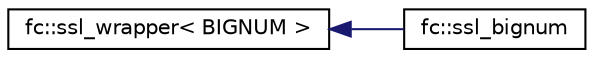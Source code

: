 digraph "Graphical Class Hierarchy"
{
  edge [fontname="Helvetica",fontsize="10",labelfontname="Helvetica",labelfontsize="10"];
  node [fontname="Helvetica",fontsize="10",shape=record];
  rankdir="LR";
  Node0 [label="fc::ssl_wrapper\< BIGNUM \>",height=0.2,width=0.4,color="black", fillcolor="white", style="filled",URL="$structfc_1_1ssl__wrapper.html"];
  Node0 -> Node1 [dir="back",color="midnightblue",fontsize="10",style="solid",fontname="Helvetica"];
  Node1 [label="fc::ssl_bignum",height=0.2,width=0.4,color="black", fillcolor="white", style="filled",URL="$structfc_1_1ssl__bignum.html"];
}
